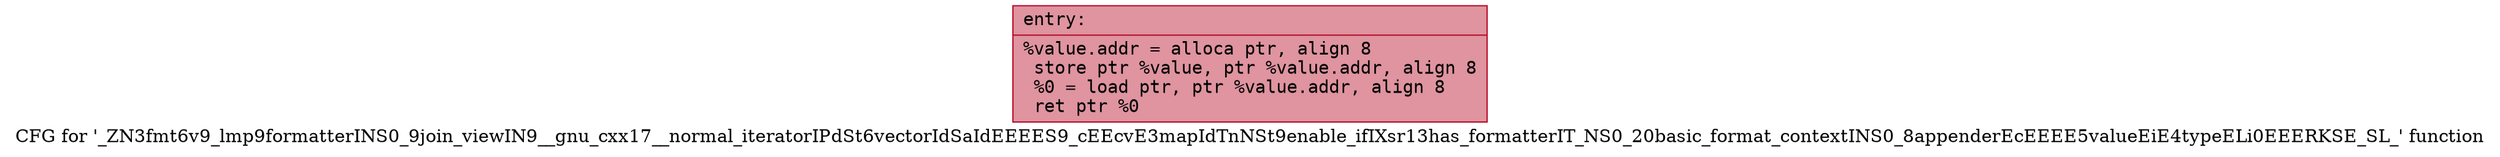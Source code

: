 digraph "CFG for '_ZN3fmt6v9_lmp9formatterINS0_9join_viewIN9__gnu_cxx17__normal_iteratorIPdSt6vectorIdSaIdEEEES9_cEEcvE3mapIdTnNSt9enable_ifIXsr13has_formatterIT_NS0_20basic_format_contextINS0_8appenderEcEEEE5valueEiE4typeELi0EEERKSE_SL_' function" {
	label="CFG for '_ZN3fmt6v9_lmp9formatterINS0_9join_viewIN9__gnu_cxx17__normal_iteratorIPdSt6vectorIdSaIdEEEES9_cEEcvE3mapIdTnNSt9enable_ifIXsr13has_formatterIT_NS0_20basic_format_contextINS0_8appenderEcEEEE5valueEiE4typeELi0EEERKSE_SL_' function";

	Node0x556bfeaeec30 [shape=record,color="#b70d28ff", style=filled, fillcolor="#b70d2870" fontname="Courier",label="{entry:\l|  %value.addr = alloca ptr, align 8\l  store ptr %value, ptr %value.addr, align 8\l  %0 = load ptr, ptr %value.addr, align 8\l  ret ptr %0\l}"];
}
